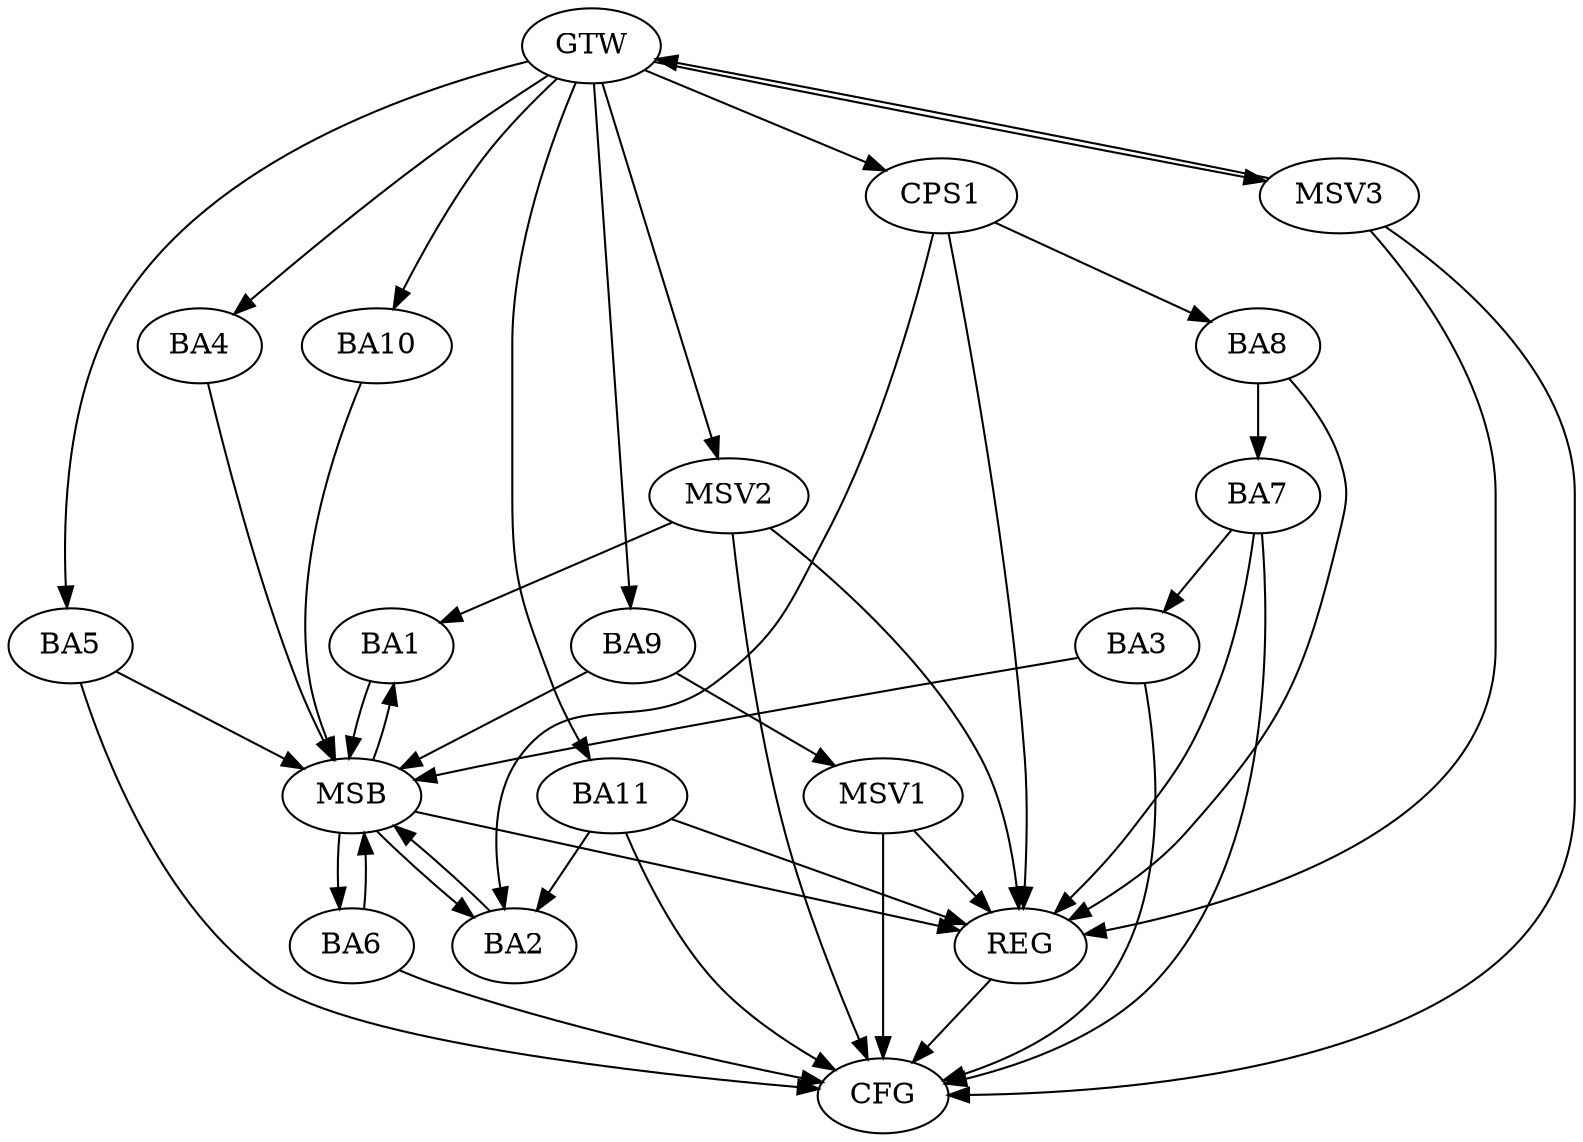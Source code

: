 strict digraph G {
  BA1 [ label="BA1" ];
  BA2 [ label="BA2" ];
  BA3 [ label="BA3" ];
  BA4 [ label="BA4" ];
  BA5 [ label="BA5" ];
  BA6 [ label="BA6" ];
  BA7 [ label="BA7" ];
  BA8 [ label="BA8" ];
  BA9 [ label="BA9" ];
  BA10 [ label="BA10" ];
  BA11 [ label="BA11" ];
  CPS1 [ label="CPS1" ];
  GTW [ label="GTW" ];
  REG [ label="REG" ];
  MSB [ label="MSB" ];
  CFG [ label="CFG" ];
  MSV1 [ label="MSV1" ];
  MSV2 [ label="MSV2" ];
  MSV3 [ label="MSV3" ];
  BA7 -> BA3;
  BA8 -> BA7;
  BA11 -> BA2;
  CPS1 -> BA2;
  CPS1 -> BA8;
  GTW -> BA4;
  GTW -> BA5;
  GTW -> BA9;
  GTW -> BA10;
  GTW -> BA11;
  GTW -> CPS1;
  BA7 -> REG;
  BA8 -> REG;
  BA11 -> REG;
  CPS1 -> REG;
  BA1 -> MSB;
  MSB -> BA2;
  MSB -> REG;
  BA2 -> MSB;
  MSB -> BA1;
  BA3 -> MSB;
  BA4 -> MSB;
  BA5 -> MSB;
  BA6 -> MSB;
  BA9 -> MSB;
  MSB -> BA6;
  BA10 -> MSB;
  BA3 -> CFG;
  BA5 -> CFG;
  BA7 -> CFG;
  BA6 -> CFG;
  BA11 -> CFG;
  REG -> CFG;
  BA9 -> MSV1;
  MSV1 -> REG;
  MSV1 -> CFG;
  MSV2 -> BA1;
  GTW -> MSV2;
  MSV2 -> REG;
  MSV2 -> CFG;
  MSV3 -> GTW;
  GTW -> MSV3;
  MSV3 -> REG;
  MSV3 -> CFG;
}
